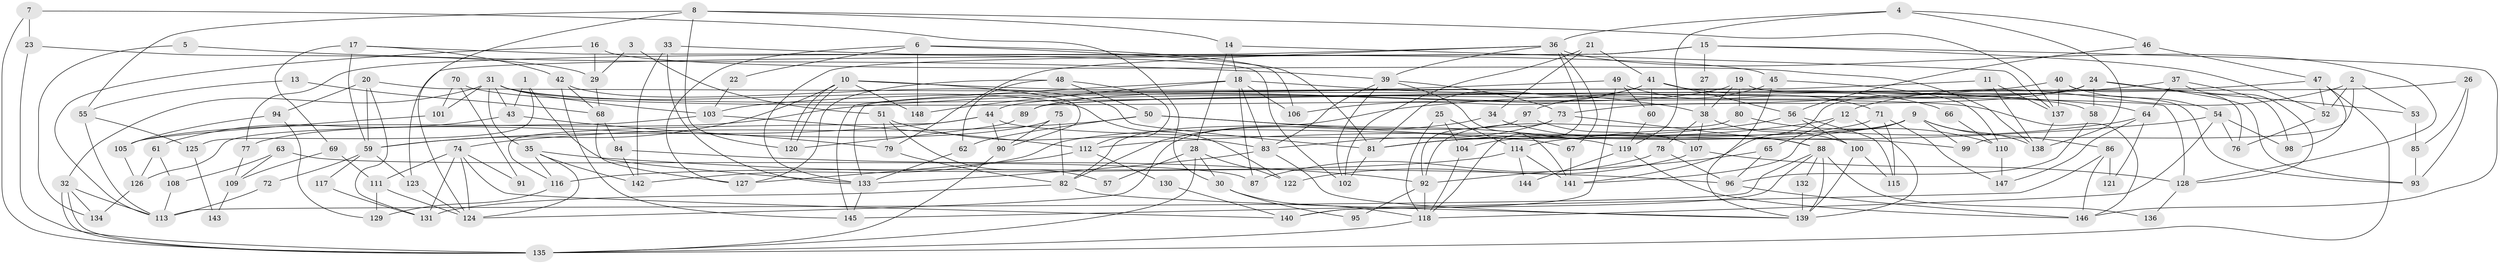 // Generated by graph-tools (version 1.1) at 2025/02/03/09/25 03:02:09]
// undirected, 148 vertices, 296 edges
graph export_dot {
graph [start="1"]
  node [color=gray90,style=filled];
  1;
  2;
  3;
  4;
  5;
  6;
  7;
  8;
  9;
  10;
  11;
  12;
  13;
  14;
  15;
  16;
  17;
  18;
  19;
  20;
  21;
  22;
  23;
  24;
  25;
  26;
  27;
  28;
  29;
  30;
  31;
  32;
  33;
  34;
  35;
  36;
  37;
  38;
  39;
  40;
  41;
  42;
  43;
  44;
  45;
  46;
  47;
  48;
  49;
  50;
  51;
  52;
  53;
  54;
  55;
  56;
  57;
  58;
  59;
  60;
  61;
  62;
  63;
  64;
  65;
  66;
  67;
  68;
  69;
  70;
  71;
  72;
  73;
  74;
  75;
  76;
  77;
  78;
  79;
  80;
  81;
  82;
  83;
  84;
  85;
  86;
  87;
  88;
  89;
  90;
  91;
  92;
  93;
  94;
  95;
  96;
  97;
  98;
  99;
  100;
  101;
  102;
  103;
  104;
  105;
  106;
  107;
  108;
  109;
  110;
  111;
  112;
  113;
  114;
  115;
  116;
  117;
  118;
  119;
  120;
  121;
  122;
  123;
  124;
  125;
  126;
  127;
  128;
  129;
  130;
  131;
  132;
  133;
  134;
  135;
  136;
  137;
  138;
  139;
  140;
  141;
  142;
  143;
  144;
  145;
  146;
  147;
  148;
  1 -- 43;
  1 -- 133;
  1 -- 125;
  2 -- 99;
  2 -- 52;
  2 -- 12;
  2 -- 53;
  3 -- 29;
  3 -- 51;
  4 -- 46;
  4 -- 36;
  4 -- 119;
  4 -- 138;
  5 -- 39;
  5 -- 134;
  6 -- 148;
  6 -- 106;
  6 -- 22;
  6 -- 81;
  6 -- 127;
  7 -- 135;
  7 -- 30;
  7 -- 23;
  8 -- 14;
  8 -- 124;
  8 -- 55;
  8 -- 120;
  8 -- 137;
  9 -- 141;
  9 -- 138;
  9 -- 86;
  9 -- 99;
  9 -- 104;
  9 -- 142;
  10 -- 120;
  10 -- 120;
  10 -- 90;
  10 -- 59;
  10 -- 64;
  10 -- 148;
  11 -- 138;
  11 -- 137;
  11 -- 133;
  12 -- 81;
  12 -- 65;
  12 -- 139;
  13 -- 68;
  13 -- 55;
  14 -- 18;
  14 -- 137;
  14 -- 28;
  15 -- 133;
  15 -- 123;
  15 -- 27;
  15 -- 52;
  15 -- 146;
  16 -- 113;
  16 -- 29;
  16 -- 138;
  17 -- 42;
  17 -- 59;
  17 -- 69;
  17 -- 102;
  18 -- 145;
  18 -- 83;
  18 -- 38;
  18 -- 87;
  18 -- 106;
  18 -- 148;
  19 -- 93;
  19 -- 38;
  19 -- 80;
  19 -- 89;
  20 -- 59;
  20 -- 128;
  20 -- 94;
  20 -- 131;
  21 -- 102;
  21 -- 34;
  21 -- 41;
  22 -- 103;
  23 -- 135;
  23 -- 29;
  24 -- 58;
  24 -- 141;
  24 -- 44;
  24 -- 53;
  24 -- 73;
  24 -- 93;
  25 -- 104;
  25 -- 114;
  25 -- 118;
  26 -- 89;
  26 -- 85;
  26 -- 93;
  27 -- 38;
  28 -- 135;
  28 -- 30;
  28 -- 57;
  28 -- 122;
  29 -- 68;
  30 -- 118;
  30 -- 95;
  31 -- 122;
  31 -- 103;
  31 -- 32;
  31 -- 35;
  31 -- 43;
  31 -- 58;
  31 -- 101;
  32 -- 135;
  32 -- 135;
  32 -- 113;
  32 -- 134;
  33 -- 133;
  33 -- 142;
  33 -- 45;
  34 -- 82;
  34 -- 88;
  35 -- 124;
  35 -- 96;
  35 -- 116;
  35 -- 142;
  36 -- 39;
  36 -- 118;
  36 -- 67;
  36 -- 77;
  36 -- 79;
  36 -- 128;
  37 -- 64;
  37 -- 98;
  37 -- 82;
  37 -- 128;
  38 -- 100;
  38 -- 78;
  38 -- 107;
  39 -- 102;
  39 -- 73;
  39 -- 83;
  39 -- 141;
  40 -- 54;
  40 -- 137;
  40 -- 76;
  40 -- 105;
  41 -- 81;
  41 -- 56;
  41 -- 60;
  41 -- 66;
  41 -- 106;
  42 -- 145;
  42 -- 81;
  42 -- 68;
  43 -- 79;
  43 -- 61;
  44 -- 90;
  44 -- 59;
  44 -- 99;
  44 -- 116;
  45 -- 139;
  45 -- 97;
  45 -- 110;
  46 -- 47;
  46 -- 56;
  47 -- 89;
  47 -- 135;
  47 -- 52;
  47 -- 98;
  48 -- 50;
  48 -- 127;
  48 -- 62;
  48 -- 112;
  49 -- 60;
  49 -- 71;
  49 -- 103;
  49 -- 140;
  50 -- 74;
  50 -- 62;
  50 -- 67;
  50 -- 119;
  51 -- 83;
  51 -- 79;
  51 -- 57;
  52 -- 76;
  53 -- 85;
  54 -- 76;
  54 -- 118;
  54 -- 98;
  54 -- 112;
  55 -- 113;
  55 -- 125;
  56 -- 100;
  56 -- 81;
  56 -- 115;
  58 -- 96;
  59 -- 72;
  59 -- 117;
  59 -- 123;
  60 -- 119;
  61 -- 126;
  61 -- 108;
  62 -- 133;
  63 -- 87;
  63 -- 108;
  63 -- 109;
  64 -- 114;
  64 -- 121;
  64 -- 147;
  65 -- 96;
  65 -- 92;
  66 -- 110;
  67 -- 141;
  68 -- 127;
  68 -- 84;
  69 -- 111;
  69 -- 109;
  70 -- 101;
  70 -- 146;
  70 -- 91;
  71 -- 81;
  71 -- 147;
  71 -- 115;
  72 -- 113;
  73 -- 92;
  73 -- 83;
  73 -- 88;
  74 -- 131;
  74 -- 140;
  74 -- 91;
  74 -- 111;
  74 -- 124;
  75 -- 82;
  75 -- 77;
  75 -- 90;
  77 -- 109;
  78 -- 96;
  78 -- 87;
  79 -- 82;
  80 -- 92;
  80 -- 110;
  81 -- 102;
  82 -- 139;
  82 -- 131;
  83 -- 133;
  83 -- 139;
  84 -- 142;
  84 -- 92;
  85 -- 93;
  86 -- 146;
  86 -- 121;
  86 -- 145;
  88 -- 139;
  88 -- 113;
  88 -- 132;
  88 -- 136;
  88 -- 140;
  89 -- 120;
  90 -- 135;
  92 -- 95;
  92 -- 118;
  94 -- 129;
  94 -- 105;
  96 -- 146;
  97 -- 107;
  97 -- 124;
  100 -- 139;
  100 -- 115;
  101 -- 105;
  103 -- 112;
  103 -- 126;
  104 -- 118;
  105 -- 126;
  107 -- 128;
  107 -- 122;
  108 -- 113;
  109 -- 143;
  110 -- 147;
  111 -- 124;
  111 -- 129;
  112 -- 127;
  112 -- 130;
  114 -- 116;
  114 -- 141;
  114 -- 144;
  116 -- 129;
  117 -- 131;
  118 -- 135;
  119 -- 144;
  119 -- 146;
  123 -- 124;
  125 -- 143;
  126 -- 134;
  128 -- 136;
  130 -- 140;
  132 -- 139;
  133 -- 145;
  137 -- 138;
}
